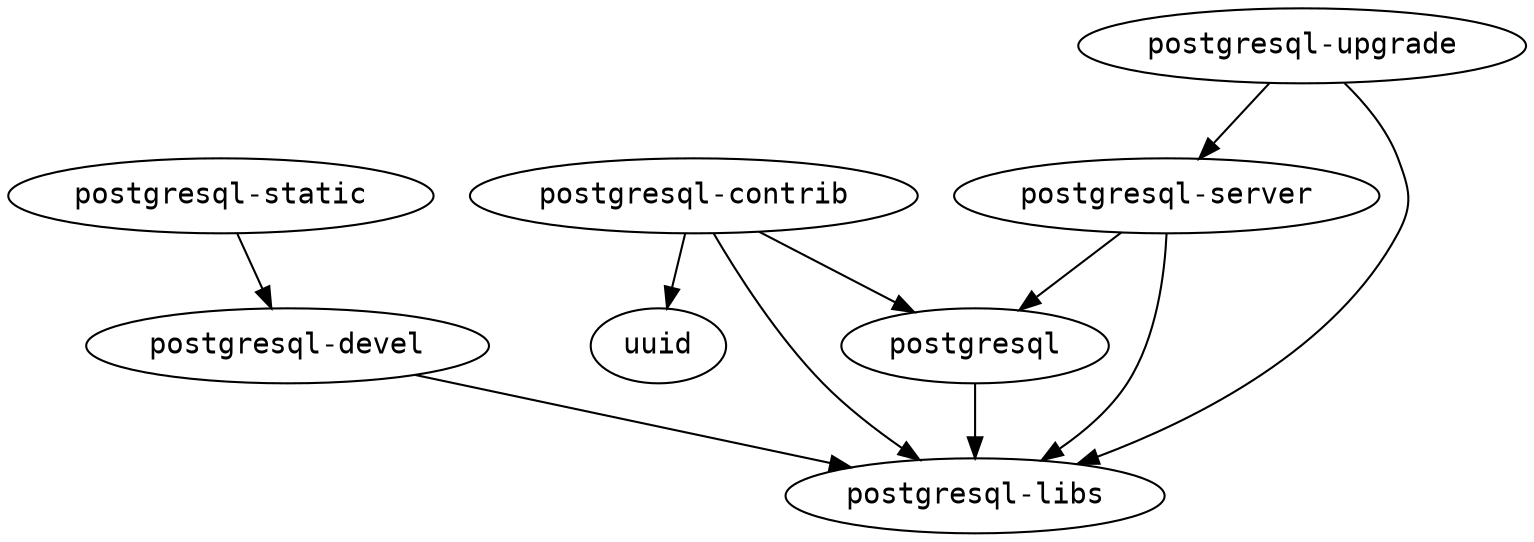 strict digraph G {
node [fontname=monospace];
  "postgresql-contrib" -> "postgresql";
  "postgresql-contrib" -> "postgresql-libs";
  "postgresql-contrib" -> "uuid";
  "postgresql-devel" -> "postgresql-libs";
  "postgresql" -> "postgresql-libs";
  "postgresql-server" -> "postgresql";
  "postgresql-server" -> "postgresql-libs";
  "postgresql-static" -> "postgresql-devel";
  "postgresql-upgrade" -> "postgresql-libs";
  "postgresql-upgrade" -> "postgresql-server";
}
